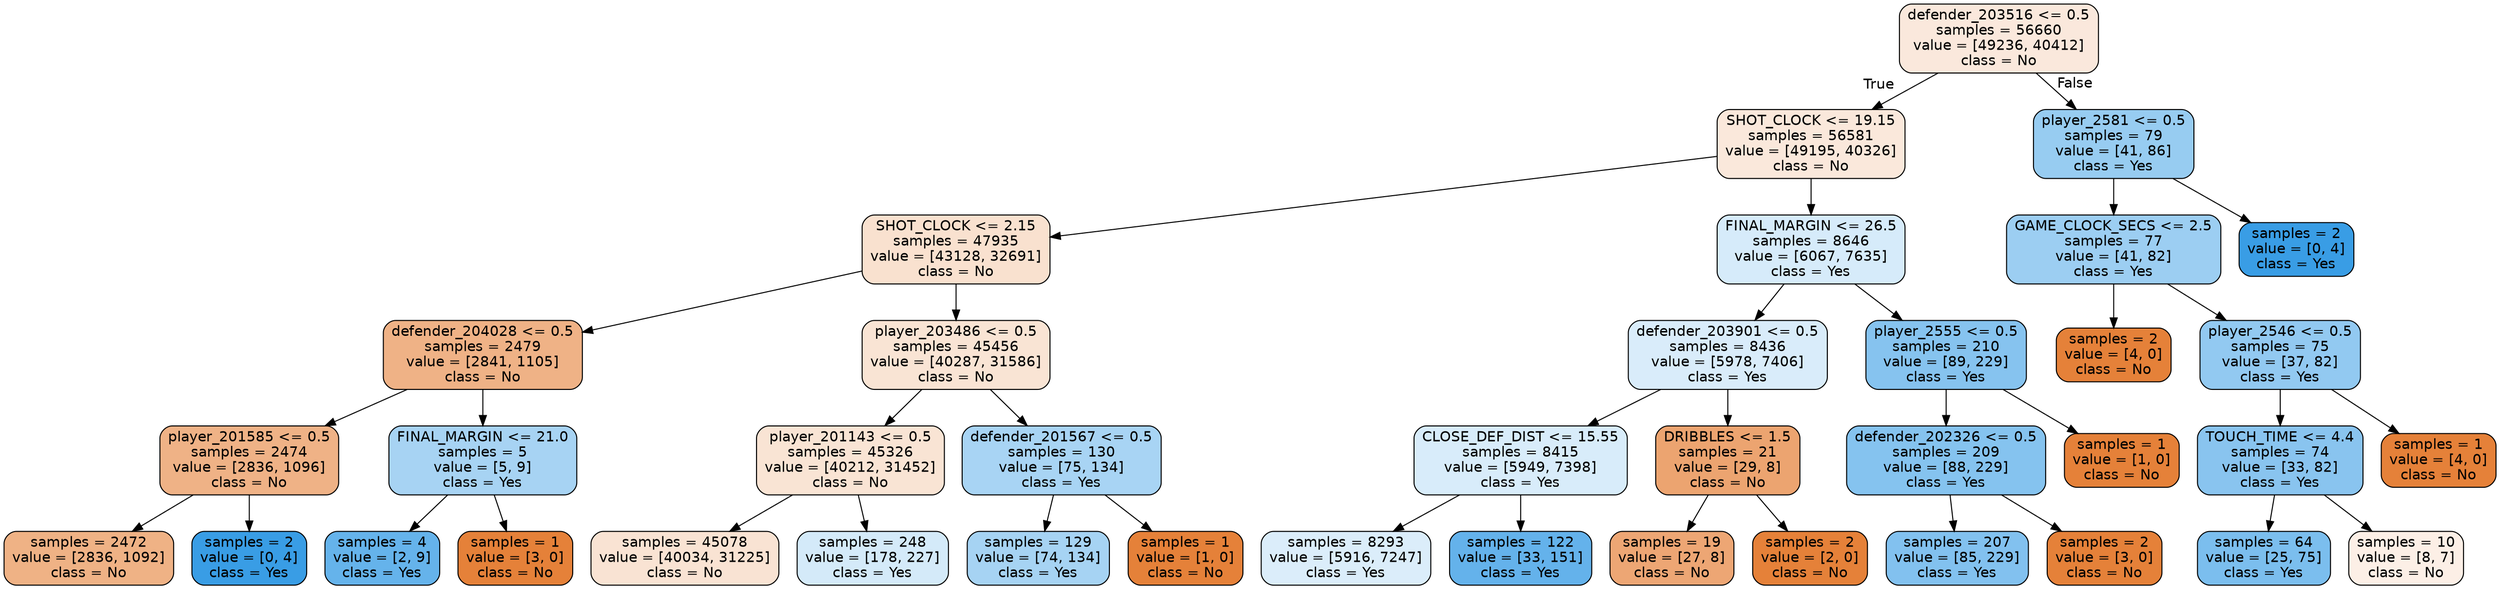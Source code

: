 digraph Tree {
node [shape=box, style="filled, rounded", color="black", fontname=helvetica] ;
edge [fontname=helvetica] ;
0 [label="defender_203516 <= 0.5\nsamples = 56660\nvalue = [49236, 40412]\nclass = No", fillcolor="#fae8dc"] ;
1 [label="SHOT_CLOCK <= 19.15\nsamples = 56581\nvalue = [49195, 40326]\nclass = No", fillcolor="#fae8db"] ;
0 -> 1 [labeldistance=2.5, labelangle=45, headlabel="True"] ;
2 [label="SHOT_CLOCK <= 2.15\nsamples = 47935\nvalue = [43128, 32691]\nclass = No", fillcolor="#f9e1cf"] ;
1 -> 2 ;
3 [label="defender_204028 <= 0.5\nsamples = 2479\nvalue = [2841, 1105]\nclass = No", fillcolor="#efb286"] ;
2 -> 3 ;
4 [label="player_201585 <= 0.5\nsamples = 2474\nvalue = [2836, 1096]\nclass = No", fillcolor="#efb286"] ;
3 -> 4 ;
5 [label="samples = 2472\nvalue = [2836, 1092]\nclass = No", fillcolor="#efb285"] ;
4 -> 5 ;
6 [label="samples = 2\nvalue = [0, 4]\nclass = Yes", fillcolor="#399de5"] ;
4 -> 6 ;
7 [label="FINAL_MARGIN <= 21.0\nsamples = 5\nvalue = [5, 9]\nclass = Yes", fillcolor="#a7d3f3"] ;
3 -> 7 ;
8 [label="samples = 4\nvalue = [2, 9]\nclass = Yes", fillcolor="#65b3eb"] ;
7 -> 8 ;
9 [label="samples = 1\nvalue = [3, 0]\nclass = No", fillcolor="#e58139"] ;
7 -> 9 ;
10 [label="player_203486 <= 0.5\nsamples = 45456\nvalue = [40287, 31586]\nclass = No", fillcolor="#f9e4d4"] ;
2 -> 10 ;
11 [label="player_201143 <= 0.5\nsamples = 45326\nvalue = [40212, 31452]\nclass = No", fillcolor="#f9e4d4"] ;
10 -> 11 ;
12 [label="samples = 45078\nvalue = [40034, 31225]\nclass = No", fillcolor="#f9e3d3"] ;
11 -> 12 ;
13 [label="samples = 248\nvalue = [178, 227]\nclass = Yes", fillcolor="#d4eaf9"] ;
11 -> 13 ;
14 [label="defender_201567 <= 0.5\nsamples = 130\nvalue = [75, 134]\nclass = Yes", fillcolor="#a8d4f4"] ;
10 -> 14 ;
15 [label="samples = 129\nvalue = [74, 134]\nclass = Yes", fillcolor="#a6d3f3"] ;
14 -> 15 ;
16 [label="samples = 1\nvalue = [1, 0]\nclass = No", fillcolor="#e58139"] ;
14 -> 16 ;
17 [label="FINAL_MARGIN <= 26.5\nsamples = 8646\nvalue = [6067, 7635]\nclass = Yes", fillcolor="#d6ebfa"] ;
1 -> 17 ;
18 [label="defender_203901 <= 0.5\nsamples = 8436\nvalue = [5978, 7406]\nclass = Yes", fillcolor="#d9ecfa"] ;
17 -> 18 ;
19 [label="CLOSE_DEF_DIST <= 15.55\nsamples = 8415\nvalue = [5949, 7398]\nclass = Yes", fillcolor="#d8ecfa"] ;
18 -> 19 ;
20 [label="samples = 8293\nvalue = [5916, 7247]\nclass = Yes", fillcolor="#dbedfa"] ;
19 -> 20 ;
21 [label="samples = 122\nvalue = [33, 151]\nclass = Yes", fillcolor="#64b2eb"] ;
19 -> 21 ;
22 [label="DRIBBLES <= 1.5\nsamples = 21\nvalue = [29, 8]\nclass = No", fillcolor="#eca470"] ;
18 -> 22 ;
23 [label="samples = 19\nvalue = [27, 8]\nclass = No", fillcolor="#eda674"] ;
22 -> 23 ;
24 [label="samples = 2\nvalue = [2, 0]\nclass = No", fillcolor="#e58139"] ;
22 -> 24 ;
25 [label="player_2555 <= 0.5\nsamples = 210\nvalue = [89, 229]\nclass = Yes", fillcolor="#86c3ef"] ;
17 -> 25 ;
26 [label="defender_202326 <= 0.5\nsamples = 209\nvalue = [88, 229]\nclass = Yes", fillcolor="#85c3ef"] ;
25 -> 26 ;
27 [label="samples = 207\nvalue = [85, 229]\nclass = Yes", fillcolor="#82c1ef"] ;
26 -> 27 ;
28 [label="samples = 2\nvalue = [3, 0]\nclass = No", fillcolor="#e58139"] ;
26 -> 28 ;
29 [label="samples = 1\nvalue = [1, 0]\nclass = No", fillcolor="#e58139"] ;
25 -> 29 ;
30 [label="player_2581 <= 0.5\nsamples = 79\nvalue = [41, 86]\nclass = Yes", fillcolor="#97ccf1"] ;
0 -> 30 [labeldistance=2.5, labelangle=-45, headlabel="False"] ;
31 [label="GAME_CLOCK_SECS <= 2.5\nsamples = 77\nvalue = [41, 82]\nclass = Yes", fillcolor="#9ccef2"] ;
30 -> 31 ;
32 [label="samples = 2\nvalue = [4, 0]\nclass = No", fillcolor="#e58139"] ;
31 -> 32 ;
33 [label="player_2546 <= 0.5\nsamples = 75\nvalue = [37, 82]\nclass = Yes", fillcolor="#92c9f1"] ;
31 -> 33 ;
34 [label="TOUCH_TIME <= 4.4\nsamples = 74\nvalue = [33, 82]\nclass = Yes", fillcolor="#89c4ef"] ;
33 -> 34 ;
35 [label="samples = 64\nvalue = [25, 75]\nclass = Yes", fillcolor="#7bbeee"] ;
34 -> 35 ;
36 [label="samples = 10\nvalue = [8, 7]\nclass = No", fillcolor="#fcefe6"] ;
34 -> 36 ;
37 [label="samples = 1\nvalue = [4, 0]\nclass = No", fillcolor="#e58139"] ;
33 -> 37 ;
38 [label="samples = 2\nvalue = [0, 4]\nclass = Yes", fillcolor="#399de5"] ;
30 -> 38 ;
}